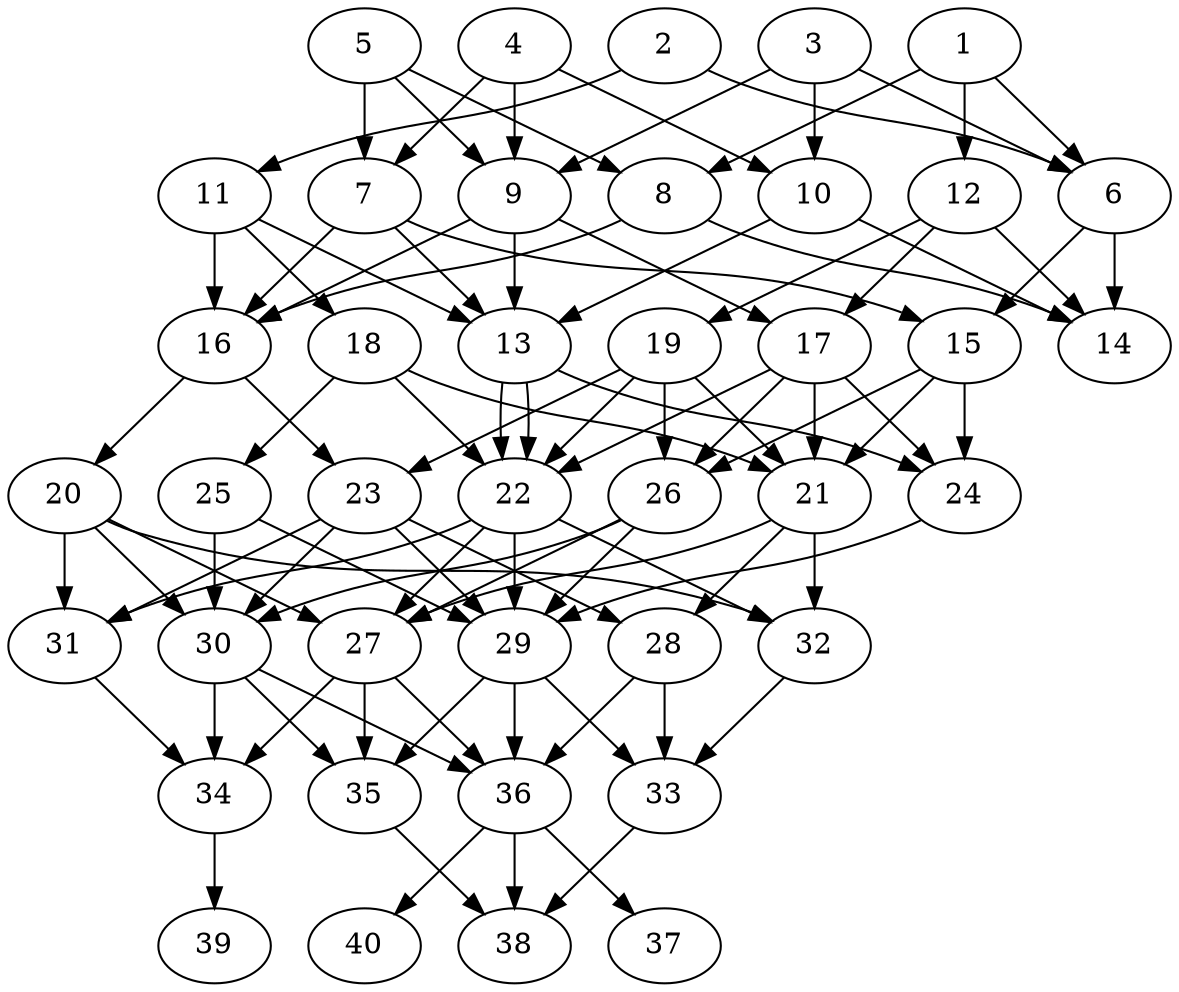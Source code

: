 // DAG automatically generated by daggen at Thu Oct  3 14:06:48 2019
// ./daggen --dot -n 40 --ccr 0.4 --fat 0.5 --regular 0.5 --density 0.6 --mindata 5242880 --maxdata 52428800 
digraph G {
  1 [size="53455360", alpha="0.09", expect_size="21382144"] 
  1 -> 6 [size ="21382144"]
  1 -> 8 [size ="21382144"]
  1 -> 12 [size ="21382144"]
  2 [size="130362880", alpha="0.18", expect_size="52145152"] 
  2 -> 6 [size ="52145152"]
  2 -> 11 [size ="52145152"]
  3 [size="126568960", alpha="0.03", expect_size="50627584"] 
  3 -> 6 [size ="50627584"]
  3 -> 9 [size ="50627584"]
  3 -> 10 [size ="50627584"]
  4 [size="29232640", alpha="0.18", expect_size="11693056"] 
  4 -> 7 [size ="11693056"]
  4 -> 9 [size ="11693056"]
  4 -> 10 [size ="11693056"]
  5 [size="25187840", alpha="0.18", expect_size="10075136"] 
  5 -> 7 [size ="10075136"]
  5 -> 8 [size ="10075136"]
  5 -> 9 [size ="10075136"]
  6 [size="13754880", alpha="0.08", expect_size="5501952"] 
  6 -> 14 [size ="5501952"]
  6 -> 15 [size ="5501952"]
  7 [size="108149760", alpha="0.07", expect_size="43259904"] 
  7 -> 13 [size ="43259904"]
  7 -> 15 [size ="43259904"]
  7 -> 16 [size ="43259904"]
  8 [size="114895360", alpha="0.12", expect_size="45958144"] 
  8 -> 14 [size ="45958144"]
  8 -> 16 [size ="45958144"]
  9 [size="52083200", alpha="0.06", expect_size="20833280"] 
  9 -> 13 [size ="20833280"]
  9 -> 16 [size ="20833280"]
  9 -> 17 [size ="20833280"]
  10 [size="25059840", alpha="0.12", expect_size="10023936"] 
  10 -> 13 [size ="10023936"]
  10 -> 14 [size ="10023936"]
  11 [size="51061760", alpha="0.16", expect_size="20424704"] 
  11 -> 13 [size ="20424704"]
  11 -> 16 [size ="20424704"]
  11 -> 18 [size ="20424704"]
  12 [size="101544960", alpha="0.18", expect_size="40617984"] 
  12 -> 14 [size ="40617984"]
  12 -> 17 [size ="40617984"]
  12 -> 19 [size ="40617984"]
  13 [size="88760320", alpha="0.05", expect_size="35504128"] 
  13 -> 22 [size ="35504128"]
  13 -> 22 [size ="35504128"]
  13 -> 24 [size ="35504128"]
  14 [size="107100160", alpha="0.11", expect_size="42840064"] 
  15 [size="93181440", alpha="0.03", expect_size="37272576"] 
  15 -> 21 [size ="37272576"]
  15 -> 24 [size ="37272576"]
  15 -> 26 [size ="37272576"]
  16 [size="82076160", alpha="0.18", expect_size="32830464"] 
  16 -> 20 [size ="32830464"]
  16 -> 23 [size ="32830464"]
  17 [size="127247360", alpha="0.15", expect_size="50898944"] 
  17 -> 21 [size ="50898944"]
  17 -> 22 [size ="50898944"]
  17 -> 24 [size ="50898944"]
  17 -> 26 [size ="50898944"]
  18 [size="49256960", alpha="0.12", expect_size="19702784"] 
  18 -> 21 [size ="19702784"]
  18 -> 22 [size ="19702784"]
  18 -> 25 [size ="19702784"]
  19 [size="120448000", alpha="0.03", expect_size="48179200"] 
  19 -> 21 [size ="48179200"]
  19 -> 22 [size ="48179200"]
  19 -> 23 [size ="48179200"]
  19 -> 26 [size ="48179200"]
  20 [size="35002880", alpha="0.07", expect_size="14001152"] 
  20 -> 27 [size ="14001152"]
  20 -> 30 [size ="14001152"]
  20 -> 31 [size ="14001152"]
  20 -> 32 [size ="14001152"]
  21 [size="106022400", alpha="0.18", expect_size="42408960"] 
  21 -> 27 [size ="42408960"]
  21 -> 28 [size ="42408960"]
  21 -> 32 [size ="42408960"]
  22 [size="83578880", alpha="0.08", expect_size="33431552"] 
  22 -> 27 [size ="33431552"]
  22 -> 29 [size ="33431552"]
  22 -> 31 [size ="33431552"]
  22 -> 32 [size ="33431552"]
  23 [size="70443520", alpha="0.18", expect_size="28177408"] 
  23 -> 28 [size ="28177408"]
  23 -> 29 [size ="28177408"]
  23 -> 30 [size ="28177408"]
  23 -> 31 [size ="28177408"]
  24 [size="100544000", alpha="0.10", expect_size="40217600"] 
  24 -> 29 [size ="40217600"]
  25 [size="47603200", alpha="0.05", expect_size="19041280"] 
  25 -> 29 [size ="19041280"]
  25 -> 30 [size ="19041280"]
  26 [size="67840000", alpha="0.19", expect_size="27136000"] 
  26 -> 27 [size ="27136000"]
  26 -> 29 [size ="27136000"]
  26 -> 30 [size ="27136000"]
  27 [size="57405440", alpha="0.10", expect_size="22962176"] 
  27 -> 34 [size ="22962176"]
  27 -> 35 [size ="22962176"]
  27 -> 36 [size ="22962176"]
  28 [size="27054080", alpha="0.18", expect_size="10821632"] 
  28 -> 33 [size ="10821632"]
  28 -> 36 [size ="10821632"]
  29 [size="99112960", alpha="0.12", expect_size="39645184"] 
  29 -> 33 [size ="39645184"]
  29 -> 35 [size ="39645184"]
  29 -> 36 [size ="39645184"]
  30 [size="118540800", alpha="0.09", expect_size="47416320"] 
  30 -> 34 [size ="47416320"]
  30 -> 35 [size ="47416320"]
  30 -> 36 [size ="47416320"]
  31 [size="41914880", alpha="0.12", expect_size="16765952"] 
  31 -> 34 [size ="16765952"]
  32 [size="27543040", alpha="0.10", expect_size="11017216"] 
  32 -> 33 [size ="11017216"]
  33 [size="74721280", alpha="0.01", expect_size="29888512"] 
  33 -> 38 [size ="29888512"]
  34 [size="60979200", alpha="0.07", expect_size="24391680"] 
  34 -> 39 [size ="24391680"]
  35 [size="120407040", alpha="0.08", expect_size="48162816"] 
  35 -> 38 [size ="48162816"]
  36 [size="29160960", alpha="0.20", expect_size="11664384"] 
  36 -> 37 [size ="11664384"]
  36 -> 38 [size ="11664384"]
  36 -> 40 [size ="11664384"]
  37 [size="23815680", alpha="0.11", expect_size="9526272"] 
  38 [size="81454080", alpha="0.09", expect_size="32581632"] 
  39 [size="67932160", alpha="0.04", expect_size="27172864"] 
  40 [size="22228480", alpha="0.04", expect_size="8891392"] 
}
